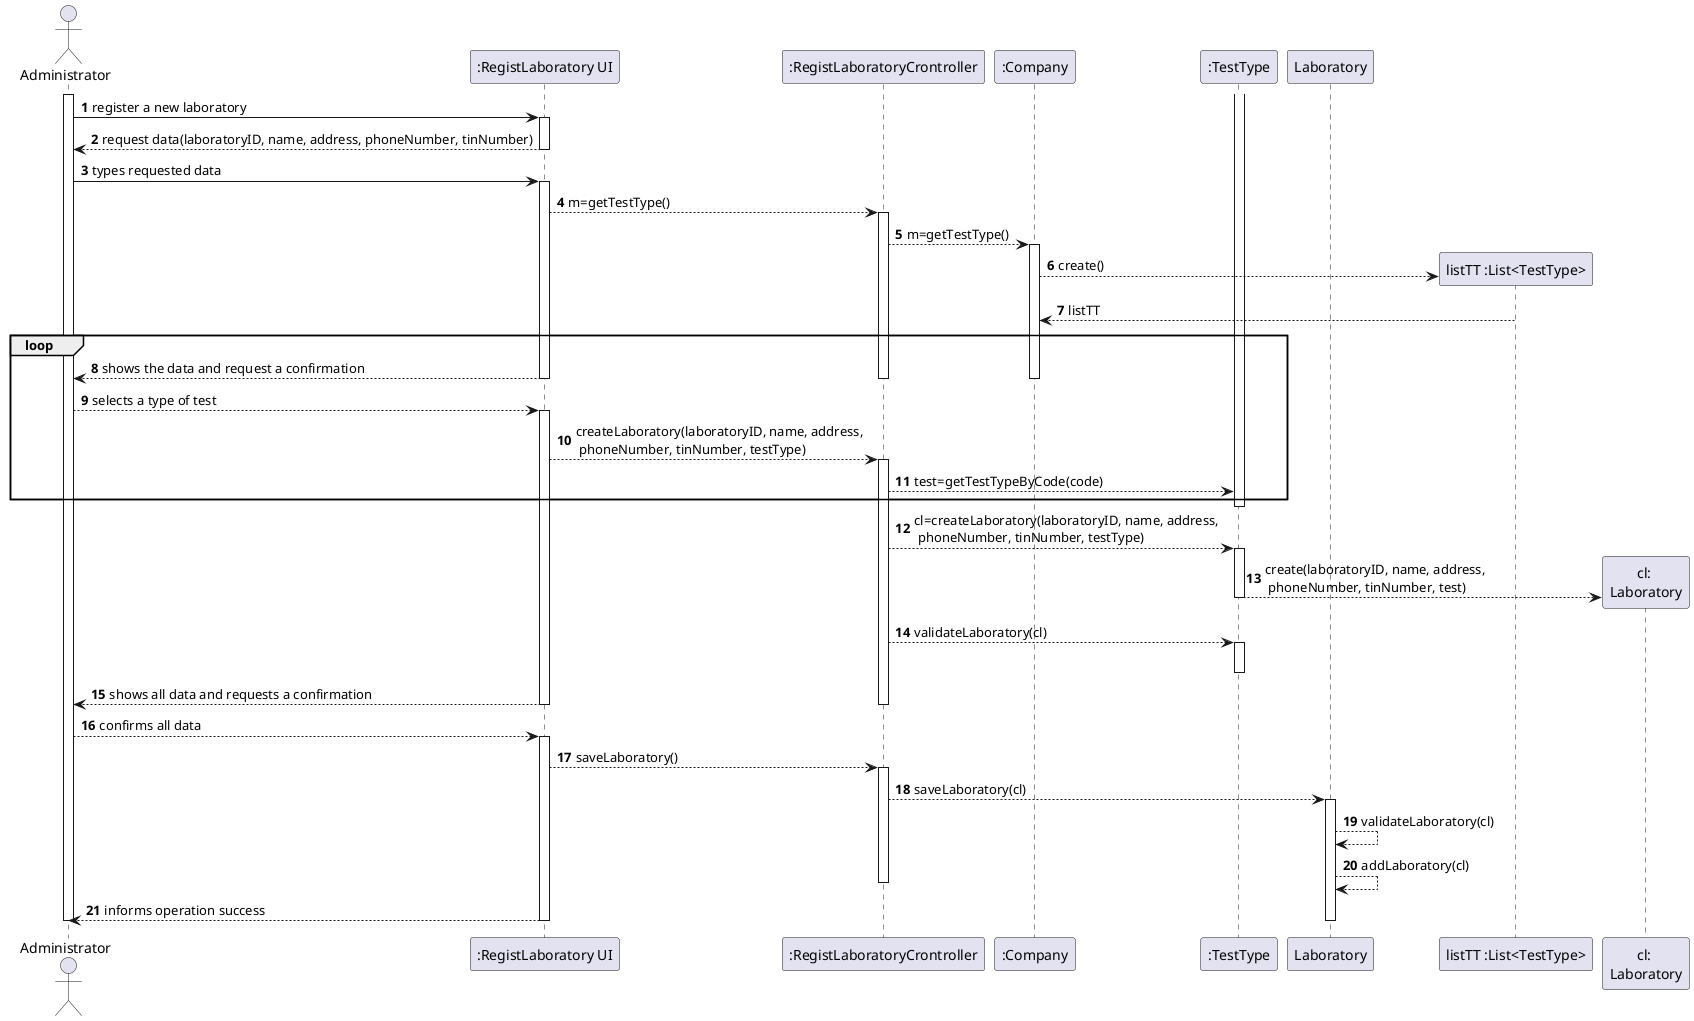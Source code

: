 @startuml
actor Administrator as Adm
participant ":RegistLaboratory UI" as System
participant ":RegistLaboratoryCrontroller" as RLC
participant ":Company" as ML
participant ":TestType" as tt
participant "Laboratory" as lab


autonumber
activate Adm
Adm -> System: register a new laboratory
activate System
System --> Adm: request data(laboratoryID, name, address, phoneNumber, tinNumber)
deactivate System




Adm -> System: types requested data
activate System
System-->RLC: m=getTestType()
activate RLC
RLC-->ML: m=getTestType()
activate ML
create "listTT :List<TestType>" as listtt
ML --> listtt: create()
listtt --> ML: listTT


loop
System --> Adm: shows the data and request a confirmation
deactivate ML
deactivate RLC
deactivate System
Adm --> System: selects a type of test
activate System
System --> RLC: createLaboratory(laboratoryID, name, address, \n phoneNumber, tinNumber, testType)
activate RLC
RLC --> tt: test=getTestTypeByCode(code)
end
activate tt
deactivate tt
RLC --> tt: cl=createLaboratory(laboratoryID, name, address, \n phoneNumber, tinNumber, testType)
activate tt
create "cl: \nLaboratory" as CL
tt --> CL: create(laboratoryID, name, address, \n phoneNumber, tinNumber, test)
deactivate tt
RLC --> tt: validateLaboratory(cl)
activate tt
deactivate tt
System --> Adm: shows all data and requests a confirmation
deactivate RLC
deactivate System
Adm --> System: confirms all data
activate System
System --> RLC: saveLaboratory()
activate RLC
RLC --> lab: saveLaboratory(cl)
activate lab
lab --> lab: validateLaboratory(cl)
lab --> lab: addLaboratory(cl)
deactivate RLC
System --> Adm: informs operation success
deactivate lab
deactivate System
deactivate Adm
@enduml
